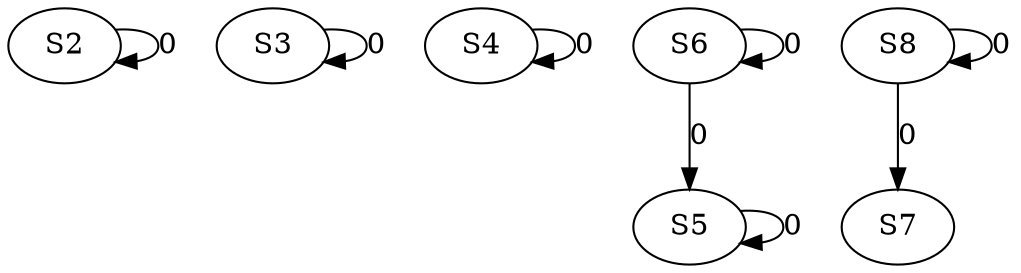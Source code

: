 strict digraph {
	S2 -> S2 [ label = 0 ];
	S3 -> S3 [ label = 0 ];
	S4 -> S4 [ label = 0 ];
	S6 -> S5 [ label = 0 ];
	S6 -> S6 [ label = 0 ];
	S8 -> S7 [ label = 0 ];
	S8 -> S8 [ label = 0 ];
	S5 -> S5 [ label = 0 ];
}